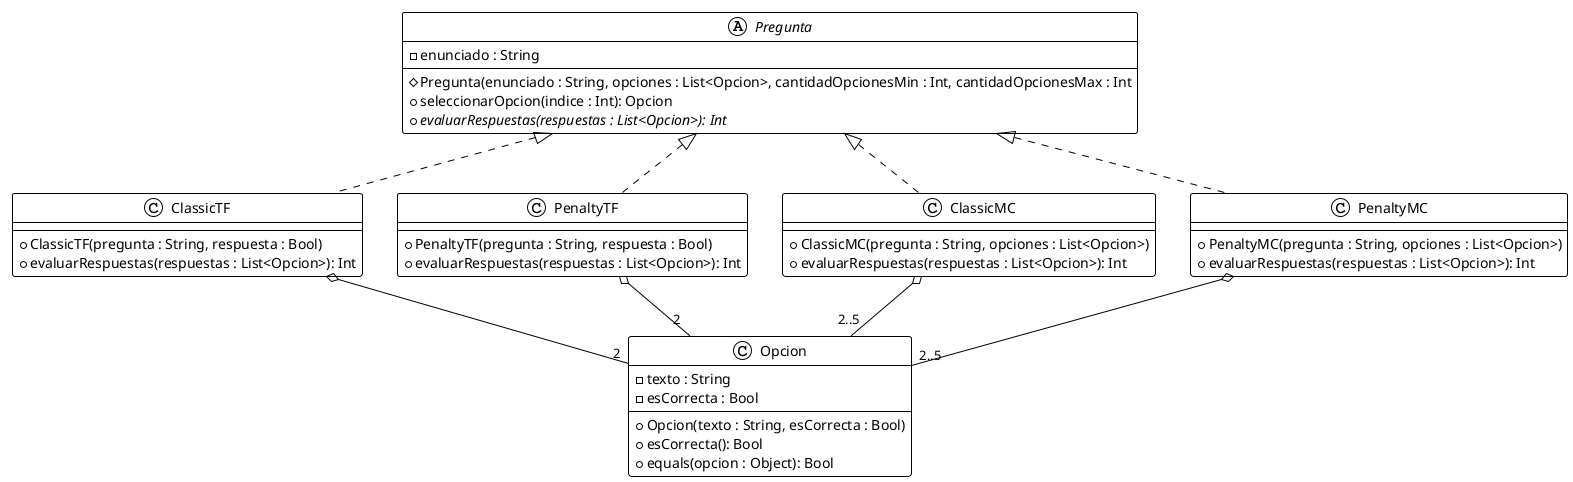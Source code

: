 @startuml

!theme plain

abstract Pregunta {
    - enunciado : String
    # Pregunta(enunciado : String, opciones : List<Opcion>, cantidadOpcionesMin : Int, cantidadOpcionesMax : Int
    + seleccionarOpcion(indice : Int): Opcion
    + {abstract} evaluarRespuestas(respuestas : List<Opcion>): Int
}

Class Opcion {
    - texto : String
    - esCorrecta : Bool
    + Opcion(texto : String, esCorrecta : Bool)
    + esCorrecta(): Bool
    + equals(opcion : Object): Bool
}

class ClassicTF {
    + ClassicTF(pregunta : String, respuesta : Bool)
    + evaluarRespuestas(respuestas : List<Opcion>): Int
}

class PenaltyTF {
    + PenaltyTF(pregunta : String, respuesta : Bool)
    + evaluarRespuestas(respuestas : List<Opcion>): Int
}

class ClassicMC {
    + ClassicMC(pregunta : String, opciones : List<Opcion>)
    + evaluarRespuestas(respuestas : List<Opcion>): Int
}

class PenaltyMC {
    + PenaltyMC(pregunta : String, opciones : List<Opcion>)
    + evaluarRespuestas(respuestas : List<Opcion>): Int
}

ClassicTF .up.|> Pregunta
ClassicMC .up.|> Pregunta
PenaltyTF .up.|> Pregunta
PenaltyMC .up.|> Pregunta

ClassicTF o-down- "2" Opcion
PenaltyTF o-down- "2" Opcion
ClassicMC o-down- "2..5" Opcion
PenaltyMC o-down- "2..5" Opcion

@enduml
